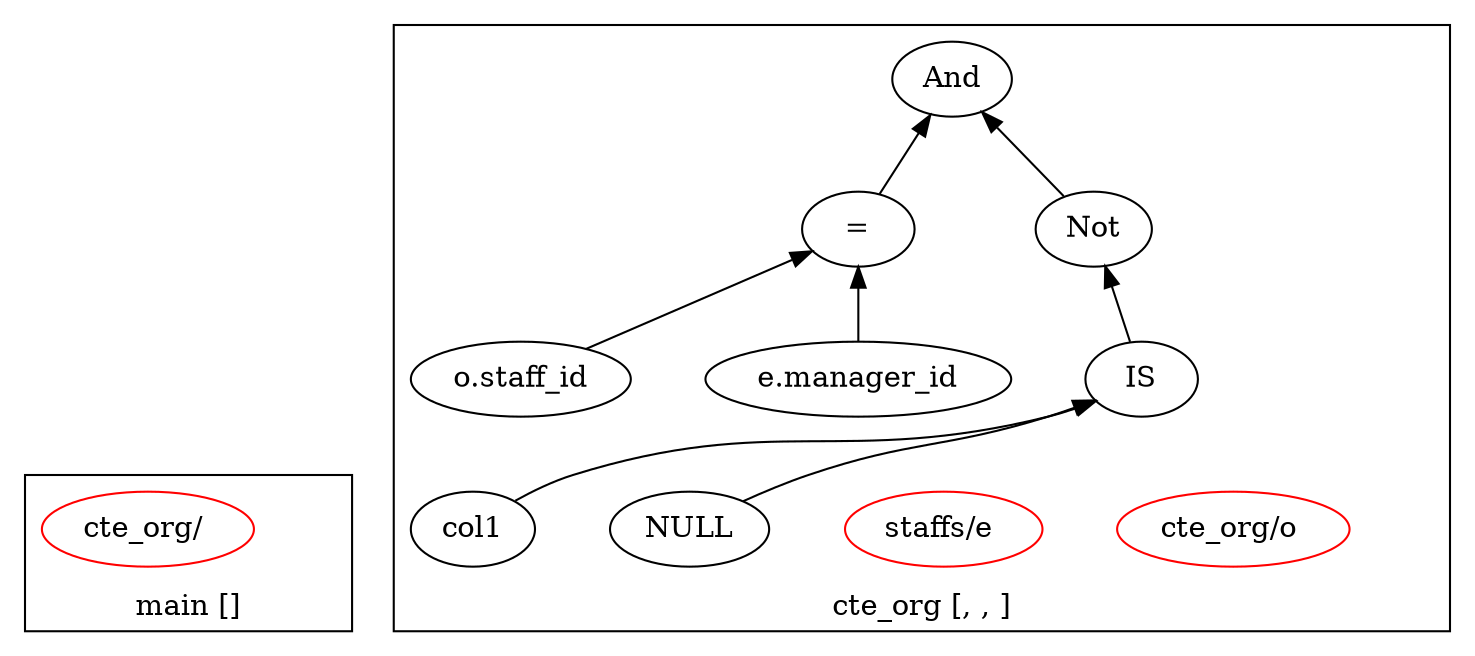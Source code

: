 digraph example1 {
    rankdir=BT;
    nodesep=0.5;
    ordering="in";
  subgraph cluster_main {
    label = "main []";
    "main_pt"[shape=point, color=white];
    "QUN_3"[label="cte_org/ ", color=red]
}
  subgraph cluster_cte_org {
    label = "cte_org [, , ]";
    "cte_org_pt"[shape=point, color=white];
    "QUN_1"[label="cte_org/o ", color=red]
    "QUN_0"[label="staffs/e ", color=red]
    exprnode10[label="And"];
    exprnode5 -> exprnode10;
    exprnode5[label="="];
    exprnode3 -> exprnode5;
    exprnode3[label="o.staff_id"];
    exprnode4 -> exprnode5;
    exprnode4[label="e.manager_id"];
    exprnode9 -> exprnode10;
    exprnode9[label="Not"];
    exprnode8 -> exprnode9;
    exprnode8[label="IS"];
    exprnode6 -> exprnode8;
    exprnode6[label="col1"];
    exprnode7 -> exprnode8;
    exprnode7[label="NULL"];
}
}
